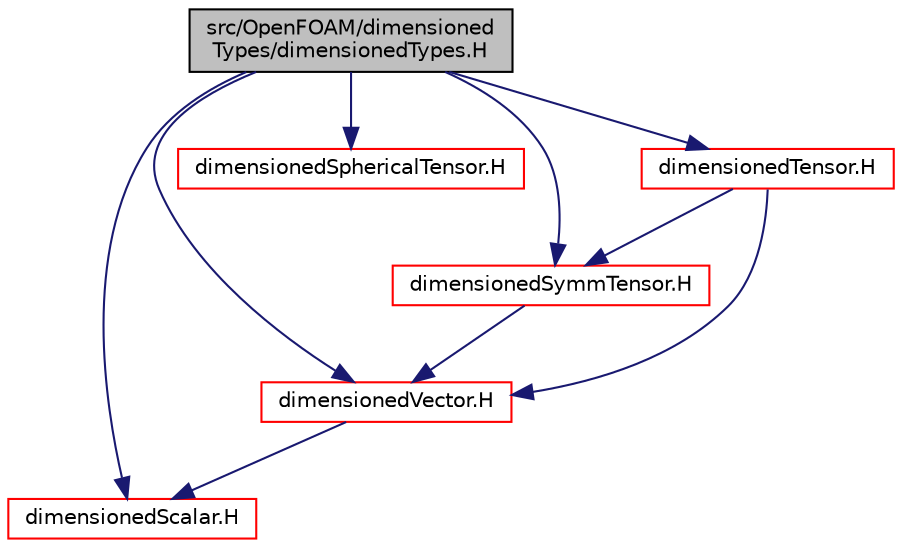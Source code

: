 digraph "src/OpenFOAM/dimensionedTypes/dimensionedTypes.H"
{
  bgcolor="transparent";
  edge [fontname="Helvetica",fontsize="10",labelfontname="Helvetica",labelfontsize="10"];
  node [fontname="Helvetica",fontsize="10",shape=record];
  Node1 [label="src/OpenFOAM/dimensioned\lTypes/dimensionedTypes.H",height=0.2,width=0.4,color="black", fillcolor="grey75", style="filled", fontcolor="black"];
  Node1 -> Node2 [color="midnightblue",fontsize="10",style="solid",fontname="Helvetica"];
  Node2 [label="dimensionedScalar.H",height=0.2,width=0.4,color="red",URL="$a07890.html"];
  Node1 -> Node3 [color="midnightblue",fontsize="10",style="solid",fontname="Helvetica"];
  Node3 [label="dimensionedVector.H",height=0.2,width=0.4,color="red",URL="$a07901.html"];
  Node3 -> Node2 [color="midnightblue",fontsize="10",style="solid",fontname="Helvetica"];
  Node1 -> Node4 [color="midnightblue",fontsize="10",style="solid",fontname="Helvetica"];
  Node4 [label="dimensionedSphericalTensor.H",height=0.2,width=0.4,color="red",URL="$a07893.html"];
  Node1 -> Node5 [color="midnightblue",fontsize="10",style="solid",fontname="Helvetica"];
  Node5 [label="dimensionedSymmTensor.H",height=0.2,width=0.4,color="red",URL="$a07895.html"];
  Node5 -> Node3 [color="midnightblue",fontsize="10",style="solid",fontname="Helvetica"];
  Node1 -> Node6 [color="midnightblue",fontsize="10",style="solid",fontname="Helvetica"];
  Node6 [label="dimensionedTensor.H",height=0.2,width=0.4,color="red",URL="$a07897.html"];
  Node6 -> Node3 [color="midnightblue",fontsize="10",style="solid",fontname="Helvetica"];
  Node6 -> Node5 [color="midnightblue",fontsize="10",style="solid",fontname="Helvetica"];
}
